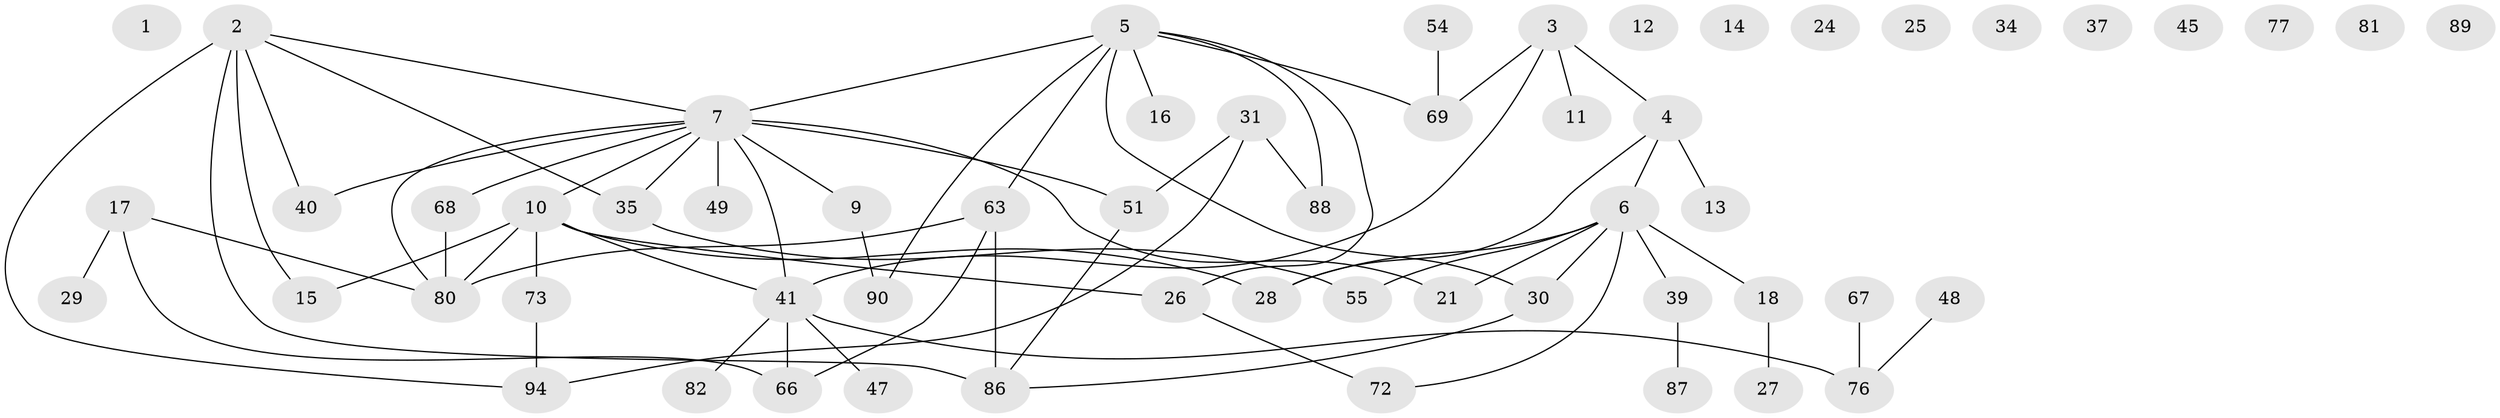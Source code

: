 // original degree distribution, {0: 0.11458333333333333, 6: 0.041666666666666664, 1: 0.19791666666666666, 2: 0.3020833333333333, 5: 0.0625, 3: 0.17708333333333334, 4: 0.10416666666666667}
// Generated by graph-tools (version 1.1) at 2025/16/03/04/25 18:16:34]
// undirected, 57 vertices, 69 edges
graph export_dot {
graph [start="1"]
  node [color=gray90,style=filled];
  1;
  2 [super="+8+36+58+84+91"];
  3 [super="+95"];
  4 [super="+96"];
  5 [super="+33+93"];
  6 [super="+23+38+56+57+64+65"];
  7 [super="+19+20+22+44+79"];
  9 [super="+70"];
  10 [super="+32+71"];
  11;
  12;
  13 [super="+92"];
  14;
  15;
  16 [super="+42"];
  17 [super="+78"];
  18 [super="+46+59"];
  21;
  24;
  25;
  26 [super="+52"];
  27;
  28;
  29 [super="+43"];
  30 [super="+62"];
  31 [super="+83"];
  34;
  35 [super="+75"];
  37;
  39 [super="+74"];
  40;
  41 [super="+50+85"];
  45;
  47;
  48 [super="+60"];
  49 [super="+61"];
  51 [super="+53"];
  54;
  55;
  63;
  66;
  67;
  68;
  69;
  72;
  73;
  76;
  77;
  80;
  81;
  82;
  86;
  87;
  88;
  89;
  90;
  94;
  2 -- 86 [weight=2];
  2 -- 40;
  2 -- 94;
  2 -- 35;
  2 -- 15;
  2 -- 7;
  3 -- 69;
  3 -- 41;
  3 -- 11;
  3 -- 4;
  4 -- 28;
  4 -- 6;
  4 -- 13;
  5 -- 69;
  5 -- 88;
  5 -- 90;
  5 -- 63;
  5 -- 7;
  5 -- 16;
  5 -- 26;
  5 -- 30;
  6 -- 55;
  6 -- 72;
  6 -- 21;
  6 -- 30;
  6 -- 39;
  6 -- 18 [weight=2];
  6 -- 28;
  7 -- 10;
  7 -- 21;
  7 -- 51 [weight=2];
  7 -- 68;
  7 -- 9;
  7 -- 40;
  7 -- 80;
  7 -- 35;
  7 -- 49;
  7 -- 41;
  9 -- 90;
  10 -- 80;
  10 -- 73;
  10 -- 28;
  10 -- 15;
  10 -- 26;
  10 -- 41;
  17 -- 80;
  17 -- 66;
  17 -- 29;
  18 -- 27;
  26 -- 72;
  30 -- 86;
  31 -- 88;
  31 -- 51;
  31 -- 94;
  35 -- 55;
  39 -- 87;
  41 -- 66;
  41 -- 82;
  41 -- 76;
  41 -- 47;
  48 -- 76;
  51 -- 86;
  54 -- 69;
  63 -- 66;
  63 -- 80;
  63 -- 86;
  67 -- 76;
  68 -- 80;
  73 -- 94;
}
